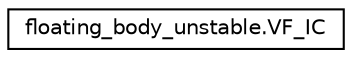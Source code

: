 digraph "Graphical Class Hierarchy"
{
 // LATEX_PDF_SIZE
  edge [fontname="Helvetica",fontsize="10",labelfontname="Helvetica",labelfontsize="10"];
  node [fontname="Helvetica",fontsize="10",shape=record];
  rankdir="LR";
  Node0 [label="floating_body_unstable.VF_IC",height=0.2,width=0.4,color="black", fillcolor="white", style="filled",URL="$classfloating__body__unstable_1_1VF__IC.html",tooltip=" "];
}
